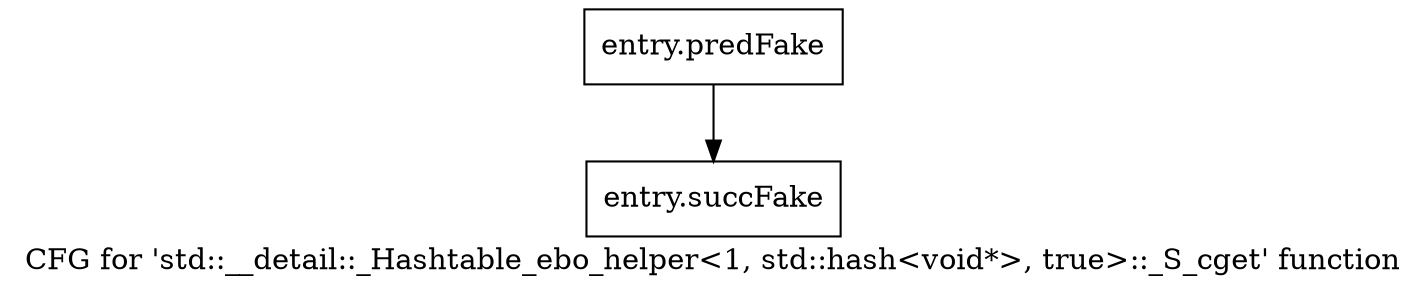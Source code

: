 digraph "CFG for 'std::__detail::_Hashtable_ebo_helper\<1, std::hash\<void*\>, true\>::_S_cget' function" {
	label="CFG for 'std::__detail::_Hashtable_ebo_helper\<1, std::hash\<void*\>, true\>::_S_cget' function";

	Node0x42ec0f0 [shape=record,filename="",linenumber="",label="{entry.predFake}"];
	Node0x42ec0f0 -> Node0x4409df0[ callList="" memoryops="" filename="/tools/Xilinx/Vitis_HLS/2022.1/tps/lnx64/gcc-8.3.0/lib/gcc/x86_64-pc-linux-gnu/8.3.0/../../../../include/c++/8.3.0/bits/hashtable_policy.h" execusionnum="423"];
	Node0x4409df0 [shape=record,filename="/tools/Xilinx/Vitis_HLS/2022.1/tps/lnx64/gcc-8.3.0/lib/gcc/x86_64-pc-linux-gnu/8.3.0/../../../../include/c++/8.3.0/bits/hashtable_policy.h",linenumber="1115",label="{entry.succFake}"];
}
